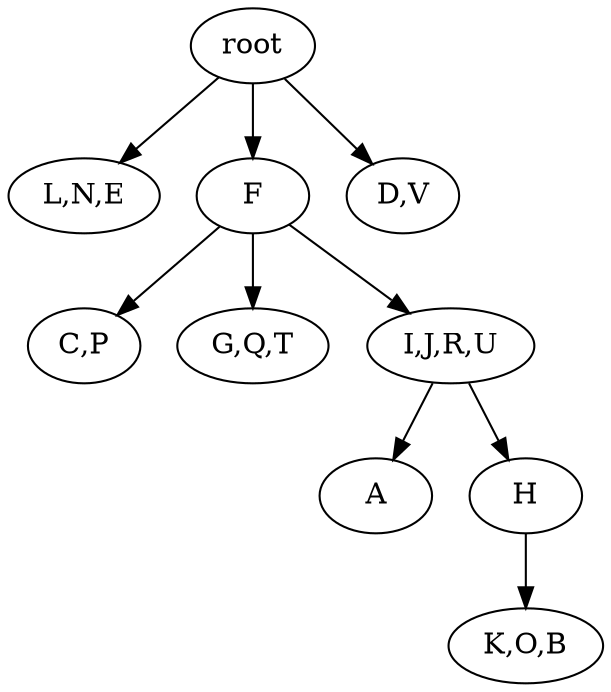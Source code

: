 strict digraph G {
	graph [name=G];
	0	 [label=root];
	3	 [label="L,N,E"];
	0 -> 3;
	1	 [label=F];
	0 -> 1;
	2	 [label="D,V"];
	0 -> 2;
	8	 [label=A];
	7	 [label="C,P"];
	1 -> 7;
	6	 [label="G,Q,T"];
	1 -> 6;
	5	 [label="I,J,R,U"];
	1 -> 5;
	4	 [label="K,O,B"];
	9	 [label=H];
	9 -> 4;
	5 -> 8;
	5 -> 9;
}
